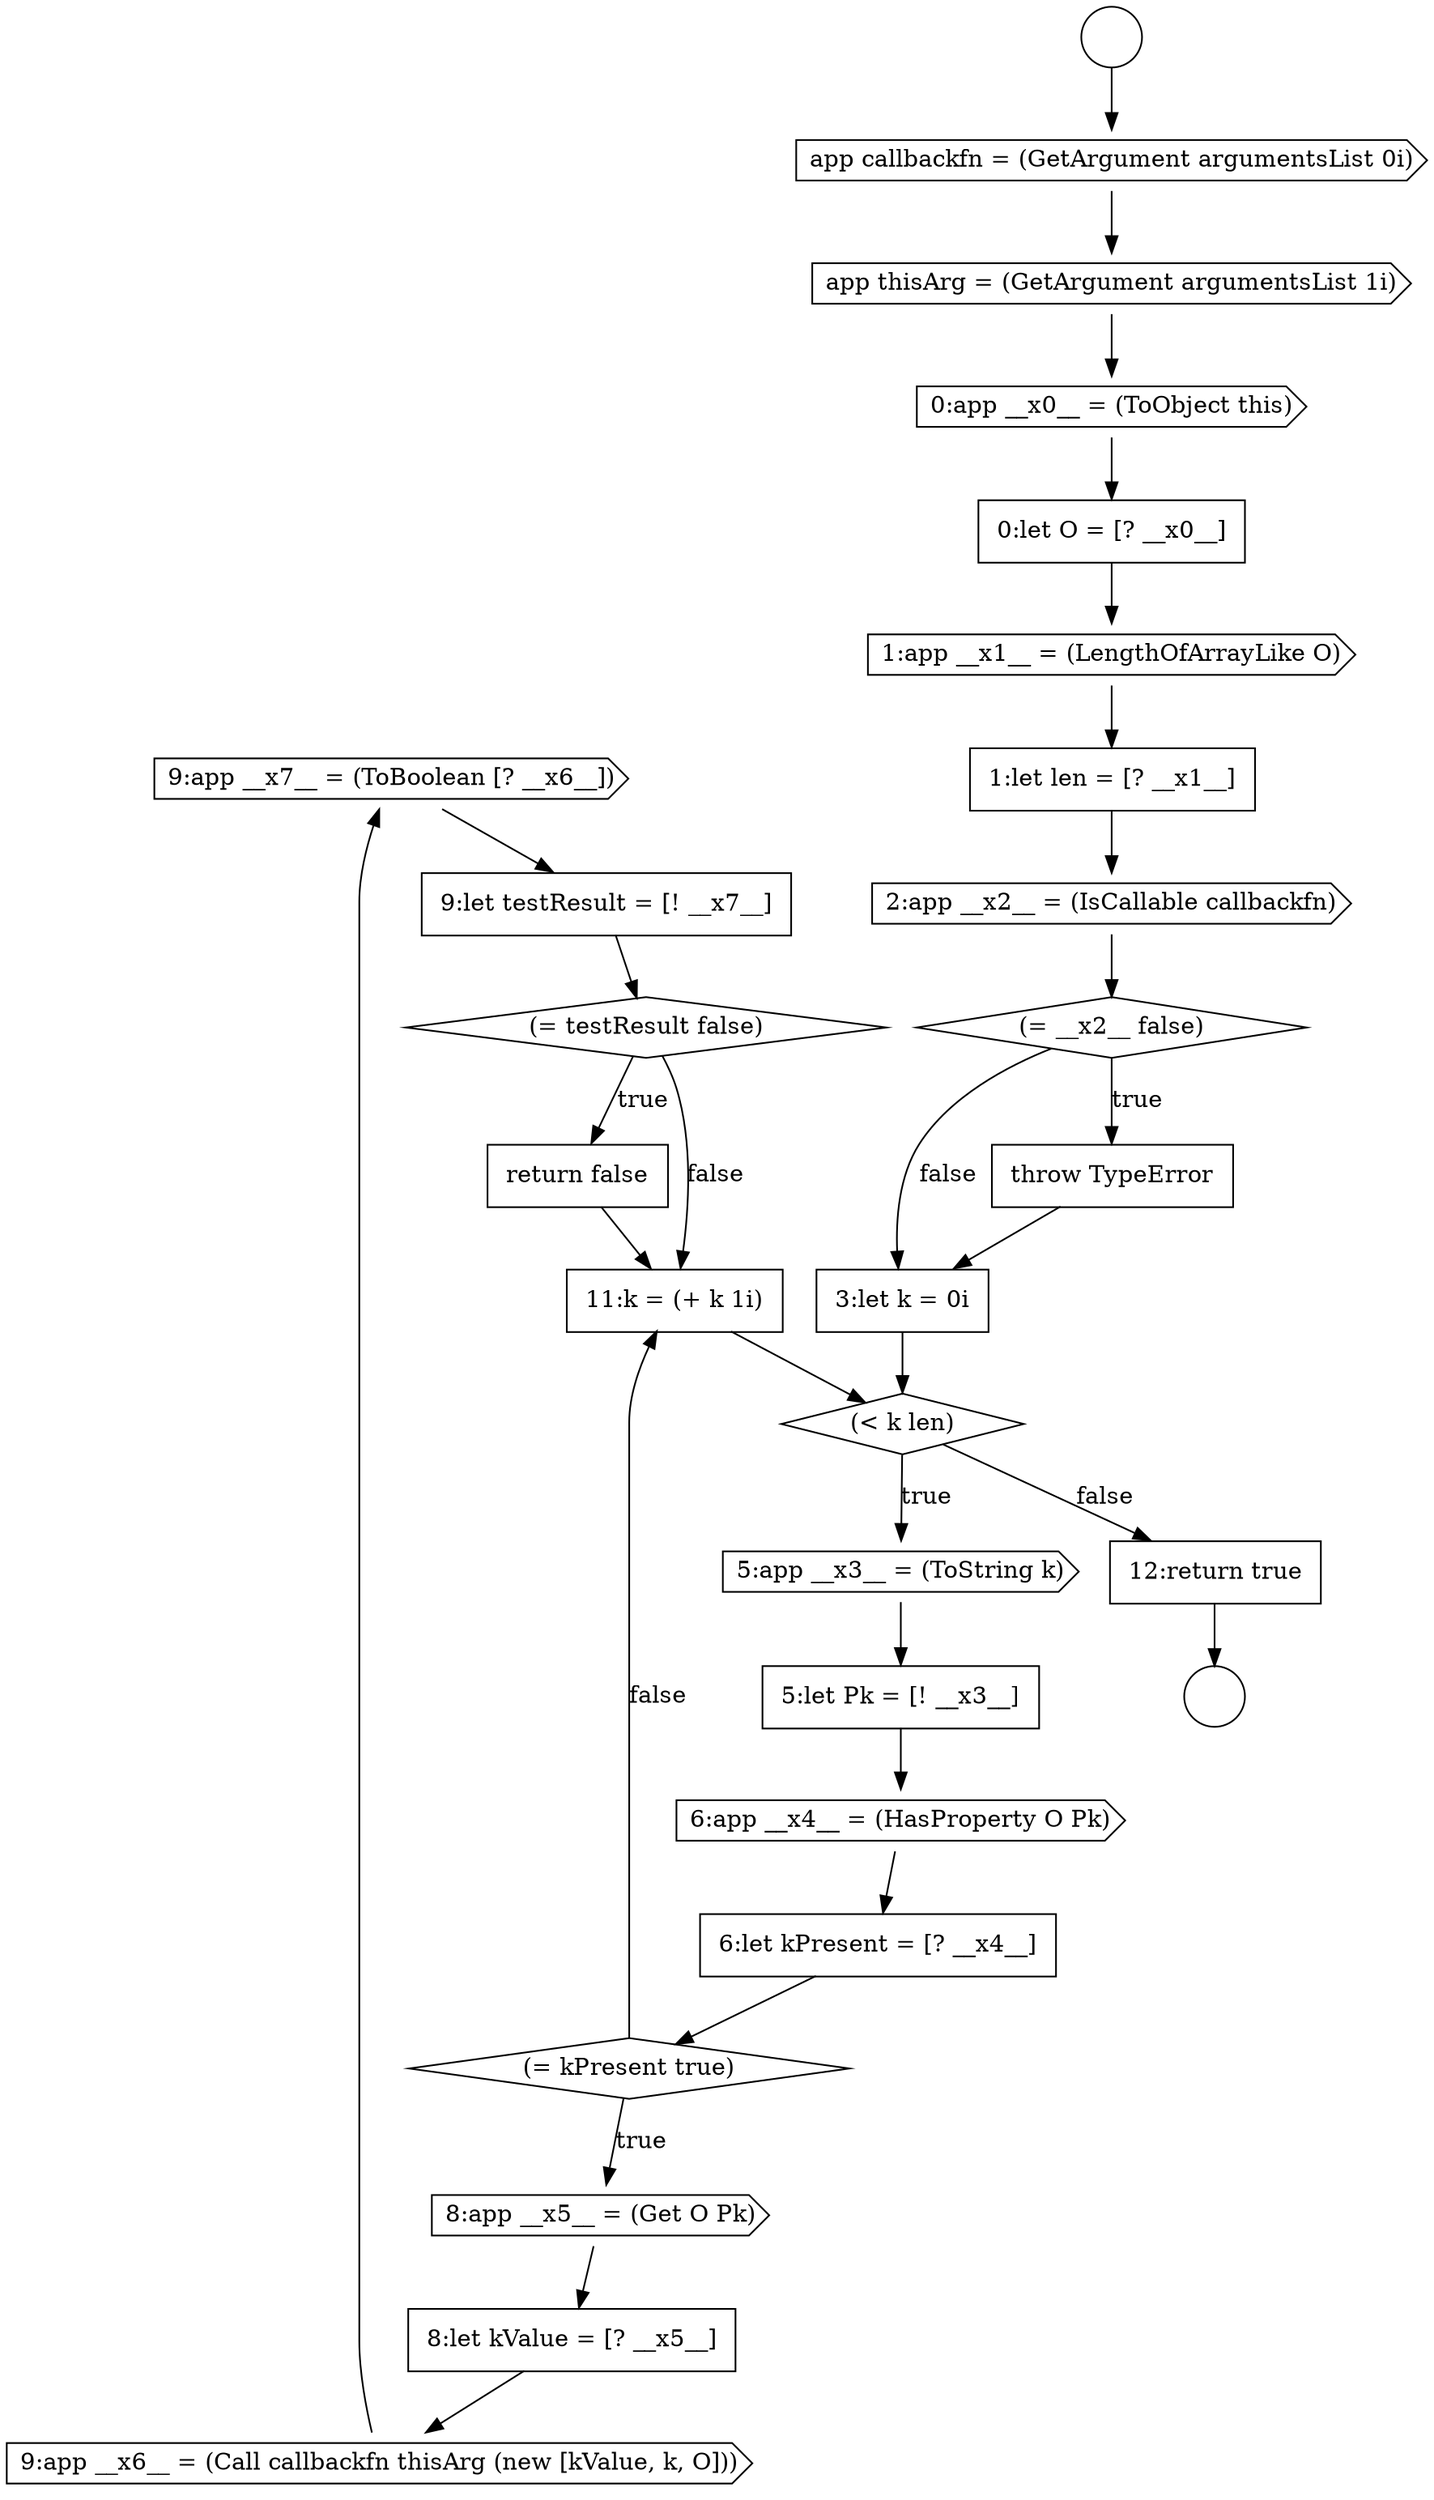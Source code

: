 digraph {
  node15859 [shape=cds, label=<<font color="black">9:app __x7__ = (ToBoolean [? __x6__])</font>> color="black" fillcolor="white" style=filled]
  node15848 [shape=none, margin=0, label=<<font color="black">
    <table border="0" cellborder="1" cellspacing="0" cellpadding="10">
      <tr><td align="left">throw TypeError</td></tr>
    </table>
  </font>> color="black" fillcolor="white" style=filled]
  node15863 [shape=none, margin=0, label=<<font color="black">
    <table border="0" cellborder="1" cellspacing="0" cellpadding="10">
      <tr><td align="left">11:k = (+ k 1i)</td></tr>
    </table>
  </font>> color="black" fillcolor="white" style=filled]
  node15851 [shape=cds, label=<<font color="black">5:app __x3__ = (ToString k)</font>> color="black" fillcolor="white" style=filled]
  node15856 [shape=cds, label=<<font color="black">8:app __x5__ = (Get O Pk)</font>> color="black" fillcolor="white" style=filled]
  node15847 [shape=diamond, label=<<font color="black">(= __x2__ false)</font>> color="black" fillcolor="white" style=filled]
  node15852 [shape=none, margin=0, label=<<font color="black">
    <table border="0" cellborder="1" cellspacing="0" cellpadding="10">
      <tr><td align="left">5:let Pk = [! __x3__]</td></tr>
    </table>
  </font>> color="black" fillcolor="white" style=filled]
  node15862 [shape=none, margin=0, label=<<font color="black">
    <table border="0" cellborder="1" cellspacing="0" cellpadding="10">
      <tr><td align="left">return false</td></tr>
    </table>
  </font>> color="black" fillcolor="white" style=filled]
  node15853 [shape=cds, label=<<font color="black">6:app __x4__ = (HasProperty O Pk)</font>> color="black" fillcolor="white" style=filled]
  node15849 [shape=none, margin=0, label=<<font color="black">
    <table border="0" cellborder="1" cellspacing="0" cellpadding="10">
      <tr><td align="left">3:let k = 0i</td></tr>
    </table>
  </font>> color="black" fillcolor="white" style=filled]
  node15861 [shape=diamond, label=<<font color="black">(= testResult false)</font>> color="black" fillcolor="white" style=filled]
  node15846 [shape=cds, label=<<font color="black">2:app __x2__ = (IsCallable callbackfn)</font>> color="black" fillcolor="white" style=filled]
  node15864 [shape=none, margin=0, label=<<font color="black">
    <table border="0" cellborder="1" cellspacing="0" cellpadding="10">
      <tr><td align="left">12:return true</td></tr>
    </table>
  </font>> color="black" fillcolor="white" style=filled]
  node15854 [shape=none, margin=0, label=<<font color="black">
    <table border="0" cellborder="1" cellspacing="0" cellpadding="10">
      <tr><td align="left">6:let kPresent = [? __x4__]</td></tr>
    </table>
  </font>> color="black" fillcolor="white" style=filled]
  node15850 [shape=diamond, label=<<font color="black">(&lt; k len)</font>> color="black" fillcolor="white" style=filled]
  node15855 [shape=diamond, label=<<font color="black">(= kPresent true)</font>> color="black" fillcolor="white" style=filled]
  node15844 [shape=cds, label=<<font color="black">1:app __x1__ = (LengthOfArrayLike O)</font>> color="black" fillcolor="white" style=filled]
  node15838 [shape=circle label=" " color="black" fillcolor="white" style=filled]
  node15843 [shape=none, margin=0, label=<<font color="black">
    <table border="0" cellborder="1" cellspacing="0" cellpadding="10">
      <tr><td align="left">0:let O = [? __x0__]</td></tr>
    </table>
  </font>> color="black" fillcolor="white" style=filled]
  node15858 [shape=cds, label=<<font color="black">9:app __x6__ = (Call callbackfn thisArg (new [kValue, k, O]))</font>> color="black" fillcolor="white" style=filled]
  node15842 [shape=cds, label=<<font color="black">0:app __x0__ = (ToObject this)</font>> color="black" fillcolor="white" style=filled]
  node15857 [shape=none, margin=0, label=<<font color="black">
    <table border="0" cellborder="1" cellspacing="0" cellpadding="10">
      <tr><td align="left">8:let kValue = [? __x5__]</td></tr>
    </table>
  </font>> color="black" fillcolor="white" style=filled]
  node15839 [shape=circle label=" " color="black" fillcolor="white" style=filled]
  node15860 [shape=none, margin=0, label=<<font color="black">
    <table border="0" cellborder="1" cellspacing="0" cellpadding="10">
      <tr><td align="left">9:let testResult = [! __x7__]</td></tr>
    </table>
  </font>> color="black" fillcolor="white" style=filled]
  node15841 [shape=cds, label=<<font color="black">app thisArg = (GetArgument argumentsList 1i)</font>> color="black" fillcolor="white" style=filled]
  node15845 [shape=none, margin=0, label=<<font color="black">
    <table border="0" cellborder="1" cellspacing="0" cellpadding="10">
      <tr><td align="left">1:let len = [? __x1__]</td></tr>
    </table>
  </font>> color="black" fillcolor="white" style=filled]
  node15840 [shape=cds, label=<<font color="black">app callbackfn = (GetArgument argumentsList 0i)</font>> color="black" fillcolor="white" style=filled]
  node15846 -> node15847 [ color="black"]
  node15838 -> node15840 [ color="black"]
  node15856 -> node15857 [ color="black"]
  node15851 -> node15852 [ color="black"]
  node15855 -> node15856 [label=<<font color="black">true</font>> color="black"]
  node15855 -> node15863 [label=<<font color="black">false</font>> color="black"]
  node15843 -> node15844 [ color="black"]
  node15850 -> node15851 [label=<<font color="black">true</font>> color="black"]
  node15850 -> node15864 [label=<<font color="black">false</font>> color="black"]
  node15862 -> node15863 [ color="black"]
  node15852 -> node15853 [ color="black"]
  node15844 -> node15845 [ color="black"]
  node15841 -> node15842 [ color="black"]
  node15847 -> node15848 [label=<<font color="black">true</font>> color="black"]
  node15847 -> node15849 [label=<<font color="black">false</font>> color="black"]
  node15845 -> node15846 [ color="black"]
  node15857 -> node15858 [ color="black"]
  node15861 -> node15862 [label=<<font color="black">true</font>> color="black"]
  node15861 -> node15863 [label=<<font color="black">false</font>> color="black"]
  node15849 -> node15850 [ color="black"]
  node15854 -> node15855 [ color="black"]
  node15863 -> node15850 [ color="black"]
  node15840 -> node15841 [ color="black"]
  node15853 -> node15854 [ color="black"]
  node15859 -> node15860 [ color="black"]
  node15842 -> node15843 [ color="black"]
  node15860 -> node15861 [ color="black"]
  node15848 -> node15849 [ color="black"]
  node15864 -> node15839 [ color="black"]
  node15858 -> node15859 [ color="black"]
}
